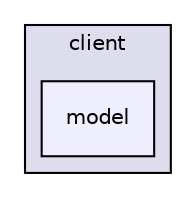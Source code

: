 digraph "/home/travis/build/DICL/VeloxDFS/src/client/model" {
  compound=true
  node [ fontsize="10", fontname="Helvetica"];
  edge [ labelfontsize="10", labelfontname="Helvetica"];
  subgraph clusterdir_6908ff505388a07996d238c763adbdab {
    graph [ bgcolor="#ddddee", pencolor="black", label="client" fontname="Helvetica", fontsize="10", URL="dir_6908ff505388a07996d238c763adbdab.html"]
  dir_ccd5d91ddc34ec5211af37ca98ad46dc [shape=box, label="model", style="filled", fillcolor="#eeeeff", pencolor="black", URL="dir_ccd5d91ddc34ec5211af37ca98ad46dc.html"];
  }
}
